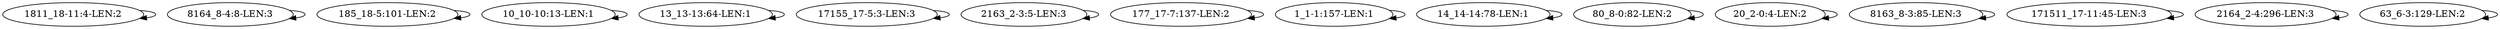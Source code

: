 digraph G {
    "1811_18-11:4-LEN:2" -> "1811_18-11:4-LEN:2";
    "8164_8-4:8-LEN:3" -> "8164_8-4:8-LEN:3";
    "185_18-5:101-LEN:2" -> "185_18-5:101-LEN:2";
    "10_10-10:13-LEN:1" -> "10_10-10:13-LEN:1";
    "13_13-13:64-LEN:1" -> "13_13-13:64-LEN:1";
    "17155_17-5:3-LEN:3" -> "17155_17-5:3-LEN:3";
    "2163_2-3:5-LEN:3" -> "2163_2-3:5-LEN:3";
    "177_17-7:137-LEN:2" -> "177_17-7:137-LEN:2";
    "1_1-1:157-LEN:1" -> "1_1-1:157-LEN:1";
    "14_14-14:78-LEN:1" -> "14_14-14:78-LEN:1";
    "80_8-0:82-LEN:2" -> "80_8-0:82-LEN:2";
    "20_2-0:4-LEN:2" -> "20_2-0:4-LEN:2";
    "8163_8-3:85-LEN:3" -> "8163_8-3:85-LEN:3";
    "171511_17-11:45-LEN:3" -> "171511_17-11:45-LEN:3";
    "2164_2-4:296-LEN:3" -> "2164_2-4:296-LEN:3";
    "63_6-3:129-LEN:2" -> "63_6-3:129-LEN:2";
}
